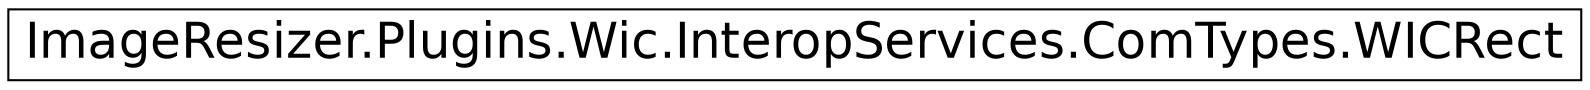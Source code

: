 digraph G
{
  edge [fontname="Helvetica",fontsize="24",labelfontname="Helvetica",labelfontsize="24"];
  node [fontname="Helvetica",fontsize="24",shape=record];
  rankdir="LR";
  Node1 [label="ImageResizer.Plugins.Wic.InteropServices.ComTypes.WICRect",height=0.2,width=0.4,color="black", fillcolor="white", style="filled",URL="$class_image_resizer_1_1_plugins_1_1_wic_1_1_interop_services_1_1_com_types_1_1_w_i_c_rect.html"];
}
